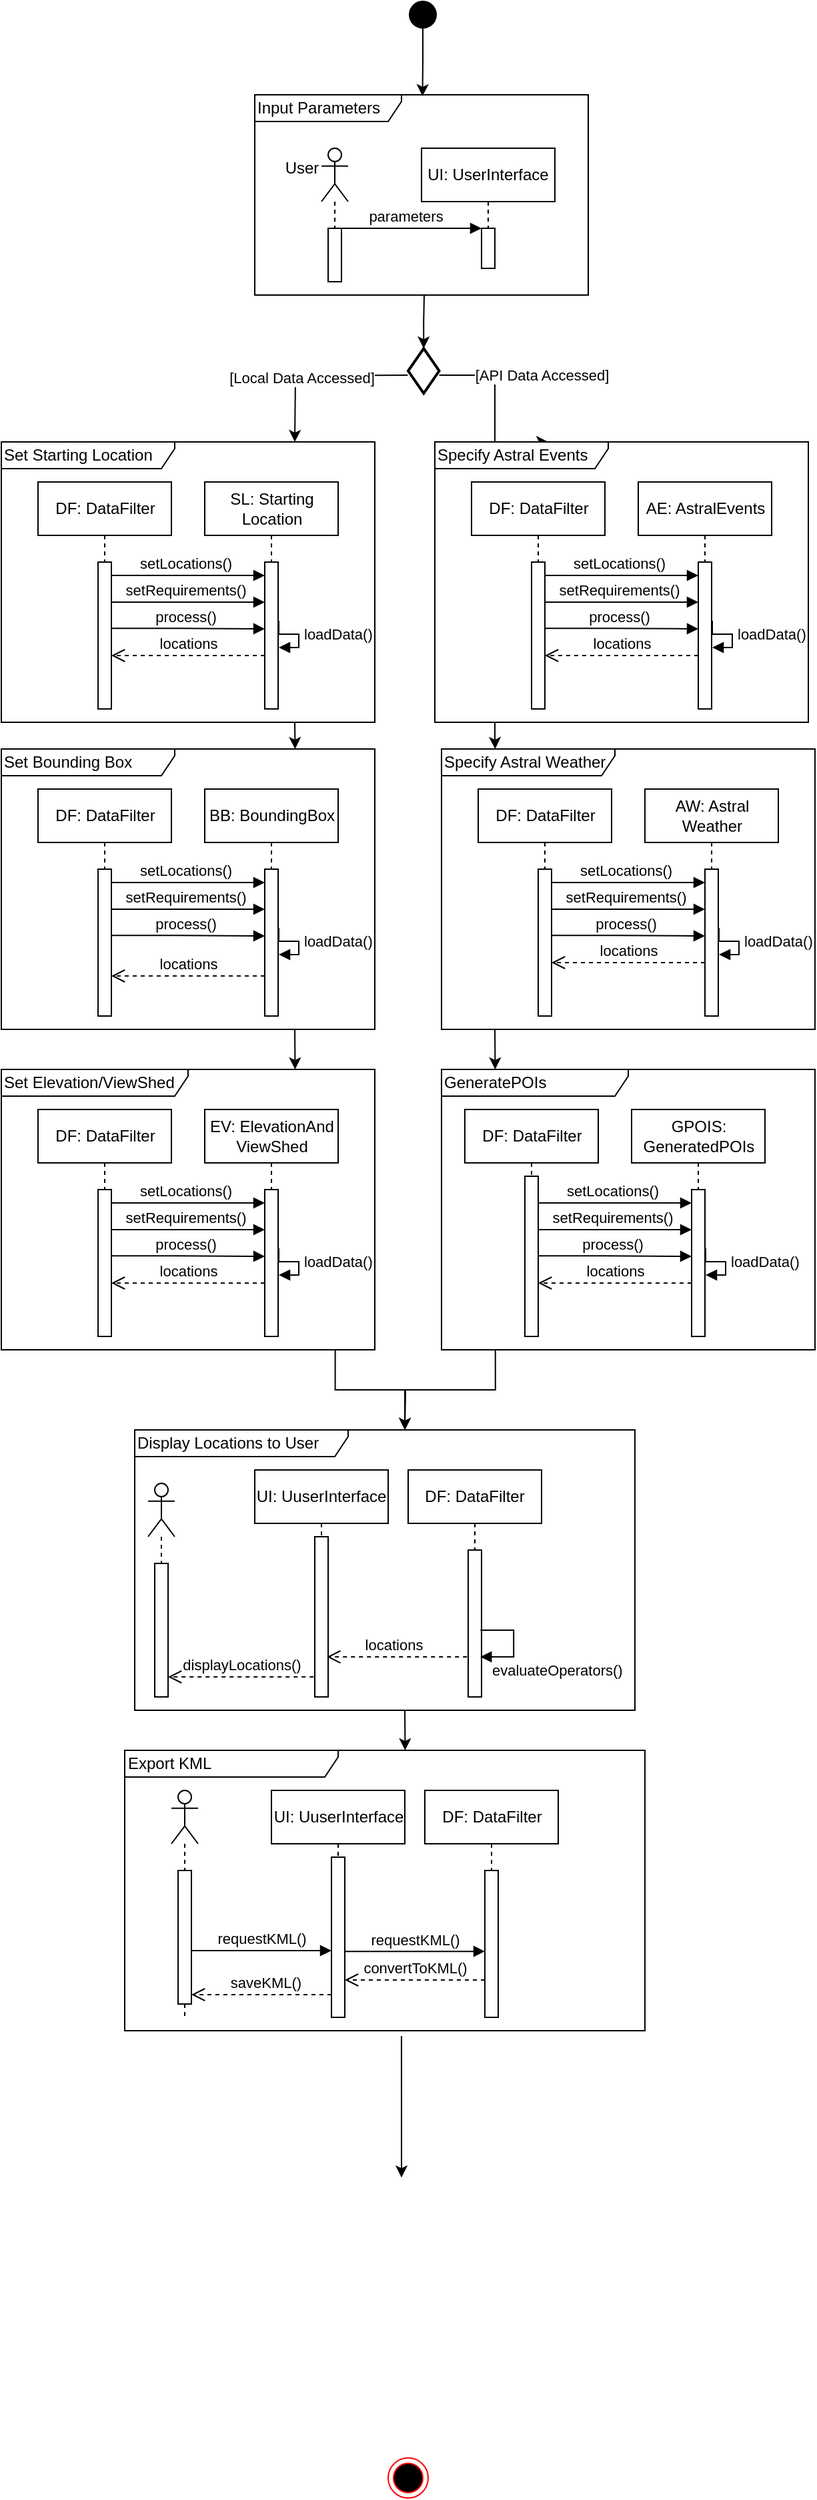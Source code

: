 <mxfile version="22.1.7" type="device">
  <diagram id="JHvTjUsWatYXb-uX-RTq" name="Page-1">
    <mxGraphModel dx="429" dy="256" grid="1" gridSize="10" guides="1" tooltips="1" connect="1" arrows="1" fold="1" page="1" pageScale="1" pageWidth="850" pageHeight="1100" math="0" shadow="0">
      <root>
        <mxCell id="0" />
        <mxCell id="1" parent="0" />
        <mxCell id="YiFbiniZsvciW-DfF07e-1" value="" style="ellipse;whiteSpace=wrap;html=1;aspect=fixed;fillColor=#000000;" parent="1" vertex="1">
          <mxGeometry x="376" y="20" width="20" height="20" as="geometry" />
        </mxCell>
        <mxCell id="YiFbiniZsvciW-DfF07e-2" value="" style="shape=umlLifeline;perimeter=lifelinePerimeter;whiteSpace=wrap;html=1;container=1;dropTarget=0;collapsible=0;recursiveResize=0;outlineConnect=0;portConstraint=eastwest;newEdgeStyle={&quot;curved&quot;:0,&quot;rounded&quot;:0};participant=umlActor;" parent="1" vertex="1">
          <mxGeometry x="310" y="130" width="20" height="100" as="geometry" />
        </mxCell>
        <mxCell id="YiFbiniZsvciW-DfF07e-3" value="" style="html=1;points=[[0,0,0,0,5],[0,1,0,0,-5],[1,0,0,0,5],[1,1,0,0,-5]];perimeter=orthogonalPerimeter;outlineConnect=0;targetShapes=umlLifeline;portConstraint=eastwest;newEdgeStyle={&quot;curved&quot;:0,&quot;rounded&quot;:0};" parent="YiFbiniZsvciW-DfF07e-2" vertex="1">
          <mxGeometry x="5" y="60" width="10" height="40" as="geometry" />
        </mxCell>
        <mxCell id="YiFbiniZsvciW-DfF07e-4" value="User" style="text;html=1;align=center;verticalAlign=middle;resizable=0;points=[];autosize=1;strokeColor=none;fillColor=none;" parent="1" vertex="1">
          <mxGeometry x="270" y="130" width="50" height="30" as="geometry" />
        </mxCell>
        <mxCell id="YiFbiniZsvciW-DfF07e-5" value="UI: UserInterface" style="shape=umlLifeline;perimeter=lifelinePerimeter;whiteSpace=wrap;html=1;container=1;dropTarget=0;collapsible=0;recursiveResize=0;outlineConnect=0;portConstraint=eastwest;newEdgeStyle={&quot;curved&quot;:0,&quot;rounded&quot;:0};" parent="1" vertex="1">
          <mxGeometry x="385" y="130" width="100" height="90" as="geometry" />
        </mxCell>
        <mxCell id="YiFbiniZsvciW-DfF07e-6" value="" style="html=1;points=[[0,0,0,0,5],[0,1,0,0,-5],[1,0,0,0,5],[1,1,0,0,-5]];perimeter=orthogonalPerimeter;outlineConnect=0;targetShapes=umlLifeline;portConstraint=eastwest;newEdgeStyle={&quot;curved&quot;:0,&quot;rounded&quot;:0};" parent="YiFbiniZsvciW-DfF07e-5" vertex="1">
          <mxGeometry x="45" y="60" width="10" height="30" as="geometry" />
        </mxCell>
        <mxCell id="YiFbiniZsvciW-DfF07e-7" value="parameters" style="html=1;verticalAlign=bottom;endArrow=block;curved=0;rounded=0;" parent="1" edge="1">
          <mxGeometry width="80" relative="1" as="geometry">
            <mxPoint x="315" y="190" as="sourcePoint" />
            <mxPoint x="430" y="190" as="targetPoint" />
          </mxGeometry>
        </mxCell>
        <mxCell id="YiFbiniZsvciW-DfF07e-9" value="Input Parameters" style="shape=umlFrame;whiteSpace=wrap;html=1;pointerEvents=0;width=110;height=20;align=left;" parent="1" vertex="1">
          <mxGeometry x="260" y="90" width="250" height="150" as="geometry" />
        </mxCell>
        <mxCell id="YiFbiniZsvciW-DfF07e-13" style="edgeStyle=orthogonalEdgeStyle;rounded=0;orthogonalLoop=1;jettySize=auto;html=1;exitX=0.5;exitY=1;exitDx=0;exitDy=0;entryX=0.503;entryY=0.007;entryDx=0;entryDy=0;entryPerimeter=0;" parent="1" source="YiFbiniZsvciW-DfF07e-1" target="YiFbiniZsvciW-DfF07e-9" edge="1">
          <mxGeometry relative="1" as="geometry" />
        </mxCell>
        <mxCell id="DWZ_4HrFMzU2AhQ7Lu3O-1" value="" style="strokeWidth=2;html=1;shape=mxgraph.flowchart.decision;whiteSpace=wrap;" parent="1" vertex="1">
          <mxGeometry x="375.002" y="280.003" width="23.276" height="33.588" as="geometry" />
        </mxCell>
        <mxCell id="DWZ_4HrFMzU2AhQ7Lu3O-2" style="edgeStyle=orthogonalEdgeStyle;rounded=0;orthogonalLoop=1;jettySize=auto;html=1;exitX=0.5;exitY=0;exitDx=0;exitDy=0;exitPerimeter=0;entryX=0.508;entryY=1;entryDx=0;entryDy=0;entryPerimeter=0;startArrow=classic;startFill=1;endArrow=none;endFill=0;" parent="1" source="DWZ_4HrFMzU2AhQ7Lu3O-1" target="YiFbiniZsvciW-DfF07e-9" edge="1">
          <mxGeometry relative="1" as="geometry" />
        </mxCell>
        <mxCell id="DWZ_4HrFMzU2AhQ7Lu3O-7" style="edgeStyle=orthogonalEdgeStyle;rounded=0;orthogonalLoop=1;jettySize=auto;html=1;exitX=0;exitY=0.5;exitDx=0;exitDy=0;exitPerimeter=0;" parent="1" edge="1">
          <mxGeometry relative="1" as="geometry">
            <mxPoint x="290" y="350" as="targetPoint" />
            <mxPoint x="374.64" y="300" as="sourcePoint" />
          </mxGeometry>
        </mxCell>
        <mxCell id="DWZ_4HrFMzU2AhQ7Lu3O-8" value="[Local Data Accessed]" style="edgeLabel;html=1;align=center;verticalAlign=middle;resizable=0;points=[];" parent="DWZ_4HrFMzU2AhQ7Lu3O-7" vertex="1" connectable="0">
          <mxGeometry x="-0.198" y="1" relative="1" as="geometry">
            <mxPoint x="-26" as="offset" />
          </mxGeometry>
        </mxCell>
        <mxCell id="DWZ_4HrFMzU2AhQ7Lu3O-9" style="edgeStyle=orthogonalEdgeStyle;rounded=0;orthogonalLoop=1;jettySize=auto;html=1;exitX=1;exitY=0.5;exitDx=0;exitDy=0;exitPerimeter=0;entryX=0.305;entryY=0;entryDx=0;entryDy=0;entryPerimeter=0;" parent="1" edge="1">
          <mxGeometry relative="1" as="geometry">
            <mxPoint x="480.04" y="350.0" as="targetPoint" />
            <Array as="points">
              <mxPoint x="440" y="300" />
              <mxPoint x="440" y="350" />
            </Array>
            <mxPoint x="398.28" y="300" as="sourcePoint" />
          </mxGeometry>
        </mxCell>
        <mxCell id="DWZ_4HrFMzU2AhQ7Lu3O-10" value="[API Data Accessed]" style="edgeLabel;html=1;align=center;verticalAlign=middle;resizable=0;points=[];" parent="DWZ_4HrFMzU2AhQ7Lu3O-9" vertex="1" connectable="0">
          <mxGeometry x="-0.411" y="3" relative="1" as="geometry">
            <mxPoint x="37" y="3" as="offset" />
          </mxGeometry>
        </mxCell>
        <mxCell id="DWZ_4HrFMzU2AhQ7Lu3O-21" value="DF: DataFilter" style="shape=umlLifeline;perimeter=lifelinePerimeter;whiteSpace=wrap;html=1;container=1;dropTarget=0;collapsible=0;recursiveResize=0;outlineConnect=0;portConstraint=eastwest;newEdgeStyle={&quot;curved&quot;:0,&quot;rounded&quot;:0};" parent="1" vertex="1">
          <mxGeometry x="97.5" y="380" width="100" height="170" as="geometry" />
        </mxCell>
        <mxCell id="DWZ_4HrFMzU2AhQ7Lu3O-22" value="" style="html=1;points=[[0,0,0,0,5],[0,1,0,0,-5],[1,0,0,0,5],[1,1,0,0,-5]];perimeter=orthogonalPerimeter;outlineConnect=0;targetShapes=umlLifeline;portConstraint=eastwest;newEdgeStyle={&quot;curved&quot;:0,&quot;rounded&quot;:0};" parent="DWZ_4HrFMzU2AhQ7Lu3O-21" vertex="1">
          <mxGeometry x="45" y="60" width="10" height="110" as="geometry" />
        </mxCell>
        <mxCell id="DWZ_4HrFMzU2AhQ7Lu3O-23" value="setLocations()" style="html=1;verticalAlign=bottom;endArrow=block;curved=0;rounded=0;" parent="1" edge="1">
          <mxGeometry x="-0.039" width="80" relative="1" as="geometry">
            <mxPoint x="152.5" y="450" as="sourcePoint" />
            <mxPoint x="267.5" y="450" as="targetPoint" />
            <Array as="points">
              <mxPoint x="212.5" y="450" />
            </Array>
            <mxPoint as="offset" />
          </mxGeometry>
        </mxCell>
        <mxCell id="DWZ_4HrFMzU2AhQ7Lu3O-24" value="locations" style="html=1;verticalAlign=bottom;endArrow=open;dashed=1;endSize=8;curved=0;rounded=0;" parent="1" edge="1">
          <mxGeometry relative="1" as="geometry">
            <mxPoint x="267.5" y="510" as="sourcePoint" />
            <mxPoint x="152.5" y="510" as="targetPoint" />
            <Array as="points">
              <mxPoint x="197.5" y="510" />
            </Array>
            <mxPoint as="offset" />
          </mxGeometry>
        </mxCell>
        <mxCell id="DWZ_4HrFMzU2AhQ7Lu3O-25" value="setRequirements()" style="html=1;verticalAlign=bottom;endArrow=block;curved=0;rounded=0;" parent="1" edge="1">
          <mxGeometry x="-0.039" width="80" relative="1" as="geometry">
            <mxPoint x="152.5" y="470" as="sourcePoint" />
            <mxPoint x="267.5" y="470" as="targetPoint" />
            <Array as="points">
              <mxPoint x="207.5" y="470" />
            </Array>
            <mxPoint as="offset" />
          </mxGeometry>
        </mxCell>
        <mxCell id="DWZ_4HrFMzU2AhQ7Lu3O-26" value="process()" style="html=1;verticalAlign=bottom;endArrow=block;curved=0;rounded=0;" parent="1" edge="1">
          <mxGeometry x="-0.039" width="80" relative="1" as="geometry">
            <mxPoint x="152.5" y="489.68" as="sourcePoint" />
            <mxPoint x="267.5" y="490" as="targetPoint" />
            <Array as="points">
              <mxPoint x="202.5" y="489.68" />
            </Array>
            <mxPoint as="offset" />
          </mxGeometry>
        </mxCell>
        <mxCell id="DWZ_4HrFMzU2AhQ7Lu3O-27" value="SL: Starting Location" style="shape=umlLifeline;perimeter=lifelinePerimeter;whiteSpace=wrap;html=1;container=1;dropTarget=0;collapsible=0;recursiveResize=0;outlineConnect=0;portConstraint=eastwest;newEdgeStyle={&quot;curved&quot;:0,&quot;rounded&quot;:0};" parent="1" vertex="1">
          <mxGeometry x="222.5" y="380" width="100" height="170" as="geometry" />
        </mxCell>
        <mxCell id="DWZ_4HrFMzU2AhQ7Lu3O-28" value="" style="html=1;points=[[0,0,0,0,5],[0,1,0,0,-5],[1,0,0,0,5],[1,1,0,0,-5]];perimeter=orthogonalPerimeter;outlineConnect=0;targetShapes=umlLifeline;portConstraint=eastwest;newEdgeStyle={&quot;curved&quot;:0,&quot;rounded&quot;:0};" parent="DWZ_4HrFMzU2AhQ7Lu3O-27" vertex="1">
          <mxGeometry x="45" y="60" width="10" height="110" as="geometry" />
        </mxCell>
        <mxCell id="DWZ_4HrFMzU2AhQ7Lu3O-29" value="Set Starting Location" style="shape=umlFrame;whiteSpace=wrap;html=1;pointerEvents=0;width=130;height=20;align=left;" parent="1" vertex="1">
          <mxGeometry x="70" y="350" width="280" height="210" as="geometry" />
        </mxCell>
        <mxCell id="DWZ_4HrFMzU2AhQ7Lu3O-30" value="loadData()" style="html=1;align=left;spacingLeft=2;endArrow=block;rounded=0;edgeStyle=orthogonalEdgeStyle;curved=0;rounded=0;" parent="1" edge="1">
          <mxGeometry x="-0.001" relative="1" as="geometry">
            <mxPoint x="278" y="484" as="sourcePoint" />
            <Array as="points">
              <mxPoint x="278" y="494" />
              <mxPoint x="293" y="494" />
              <mxPoint x="293" y="504" />
            </Array>
            <mxPoint x="278" y="504" as="targetPoint" />
            <mxPoint as="offset" />
          </mxGeometry>
        </mxCell>
        <mxCell id="DWZ_4HrFMzU2AhQ7Lu3O-31" value="DF: DataFilter" style="shape=umlLifeline;perimeter=lifelinePerimeter;whiteSpace=wrap;html=1;container=1;dropTarget=0;collapsible=0;recursiveResize=0;outlineConnect=0;portConstraint=eastwest;newEdgeStyle={&quot;curved&quot;:0,&quot;rounded&quot;:0};" parent="1" vertex="1">
          <mxGeometry x="97.5" y="610" width="100" height="170" as="geometry" />
        </mxCell>
        <mxCell id="DWZ_4HrFMzU2AhQ7Lu3O-32" value="" style="html=1;points=[[0,0,0,0,5],[0,1,0,0,-5],[1,0,0,0,5],[1,1,0,0,-5]];perimeter=orthogonalPerimeter;outlineConnect=0;targetShapes=umlLifeline;portConstraint=eastwest;newEdgeStyle={&quot;curved&quot;:0,&quot;rounded&quot;:0};" parent="DWZ_4HrFMzU2AhQ7Lu3O-31" vertex="1">
          <mxGeometry x="45" y="60" width="10" height="110" as="geometry" />
        </mxCell>
        <mxCell id="DWZ_4HrFMzU2AhQ7Lu3O-33" value="setLocations()" style="html=1;verticalAlign=bottom;endArrow=block;curved=0;rounded=0;" parent="1" edge="1">
          <mxGeometry x="-0.039" width="80" relative="1" as="geometry">
            <mxPoint x="152.5" y="680" as="sourcePoint" />
            <mxPoint x="267.5" y="680" as="targetPoint" />
            <Array as="points">
              <mxPoint x="212.5" y="680" />
            </Array>
            <mxPoint as="offset" />
          </mxGeometry>
        </mxCell>
        <mxCell id="DWZ_4HrFMzU2AhQ7Lu3O-35" value="setRequirements()" style="html=1;verticalAlign=bottom;endArrow=block;curved=0;rounded=0;" parent="1" edge="1">
          <mxGeometry x="-0.039" width="80" relative="1" as="geometry">
            <mxPoint x="152.5" y="700" as="sourcePoint" />
            <mxPoint x="267.5" y="700" as="targetPoint" />
            <Array as="points">
              <mxPoint x="207.5" y="700" />
            </Array>
            <mxPoint as="offset" />
          </mxGeometry>
        </mxCell>
        <mxCell id="DWZ_4HrFMzU2AhQ7Lu3O-36" value="process()" style="html=1;verticalAlign=bottom;endArrow=block;curved=0;rounded=0;" parent="1" edge="1">
          <mxGeometry x="-0.039" width="80" relative="1" as="geometry">
            <mxPoint x="152.5" y="719.68" as="sourcePoint" />
            <mxPoint x="267.5" y="720" as="targetPoint" />
            <Array as="points">
              <mxPoint x="202.5" y="719.68" />
            </Array>
            <mxPoint as="offset" />
          </mxGeometry>
        </mxCell>
        <mxCell id="DWZ_4HrFMzU2AhQ7Lu3O-37" value="BB: BoundingBox" style="shape=umlLifeline;perimeter=lifelinePerimeter;whiteSpace=wrap;html=1;container=1;dropTarget=0;collapsible=0;recursiveResize=0;outlineConnect=0;portConstraint=eastwest;newEdgeStyle={&quot;curved&quot;:0,&quot;rounded&quot;:0};" parent="1" vertex="1">
          <mxGeometry x="222.5" y="610" width="100" height="170" as="geometry" />
        </mxCell>
        <mxCell id="DWZ_4HrFMzU2AhQ7Lu3O-38" value="" style="html=1;points=[[0,0,0,0,5],[0,1,0,0,-5],[1,0,0,0,5],[1,1,0,0,-5]];perimeter=orthogonalPerimeter;outlineConnect=0;targetShapes=umlLifeline;portConstraint=eastwest;newEdgeStyle={&quot;curved&quot;:0,&quot;rounded&quot;:0};" parent="DWZ_4HrFMzU2AhQ7Lu3O-37" vertex="1">
          <mxGeometry x="45" y="60" width="10" height="110" as="geometry" />
        </mxCell>
        <mxCell id="DWZ_4HrFMzU2AhQ7Lu3O-39" value="Set Bounding Box" style="shape=umlFrame;whiteSpace=wrap;html=1;pointerEvents=0;width=130;height=20;align=left;" parent="1" vertex="1">
          <mxGeometry x="70" y="580" width="280" height="210" as="geometry" />
        </mxCell>
        <mxCell id="DWZ_4HrFMzU2AhQ7Lu3O-40" value="loadData()" style="html=1;align=left;spacingLeft=2;endArrow=block;rounded=0;edgeStyle=orthogonalEdgeStyle;curved=0;rounded=0;" parent="1" edge="1">
          <mxGeometry x="-0.001" relative="1" as="geometry">
            <mxPoint x="278" y="714" as="sourcePoint" />
            <Array as="points">
              <mxPoint x="278" y="724" />
              <mxPoint x="293" y="724" />
              <mxPoint x="293" y="734" />
            </Array>
            <mxPoint x="278" y="734" as="targetPoint" />
            <mxPoint as="offset" />
          </mxGeometry>
        </mxCell>
        <mxCell id="DWZ_4HrFMzU2AhQ7Lu3O-41" value="DF: DataFilter" style="shape=umlLifeline;perimeter=lifelinePerimeter;whiteSpace=wrap;html=1;container=1;dropTarget=0;collapsible=0;recursiveResize=0;outlineConnect=0;portConstraint=eastwest;newEdgeStyle={&quot;curved&quot;:0,&quot;rounded&quot;:0};" parent="1" vertex="1">
          <mxGeometry x="97.5" y="850" width="100" height="170" as="geometry" />
        </mxCell>
        <mxCell id="DWZ_4HrFMzU2AhQ7Lu3O-42" value="" style="html=1;points=[[0,0,0,0,5],[0,1,0,0,-5],[1,0,0,0,5],[1,1,0,0,-5]];perimeter=orthogonalPerimeter;outlineConnect=0;targetShapes=umlLifeline;portConstraint=eastwest;newEdgeStyle={&quot;curved&quot;:0,&quot;rounded&quot;:0};" parent="DWZ_4HrFMzU2AhQ7Lu3O-41" vertex="1">
          <mxGeometry x="45" y="60" width="10" height="110" as="geometry" />
        </mxCell>
        <mxCell id="DWZ_4HrFMzU2AhQ7Lu3O-43" value="setLocations()" style="html=1;verticalAlign=bottom;endArrow=block;curved=0;rounded=0;" parent="1" edge="1">
          <mxGeometry x="-0.039" width="80" relative="1" as="geometry">
            <mxPoint x="152.5" y="920" as="sourcePoint" />
            <mxPoint x="267.5" y="920" as="targetPoint" />
            <Array as="points">
              <mxPoint x="212.5" y="920" />
            </Array>
            <mxPoint as="offset" />
          </mxGeometry>
        </mxCell>
        <mxCell id="DWZ_4HrFMzU2AhQ7Lu3O-44" value="locations" style="html=1;verticalAlign=bottom;endArrow=open;dashed=1;endSize=8;curved=0;rounded=0;" parent="1" edge="1">
          <mxGeometry relative="1" as="geometry">
            <mxPoint x="267.5" y="980" as="sourcePoint" />
            <mxPoint x="152.5" y="980" as="targetPoint" />
            <Array as="points">
              <mxPoint x="197.5" y="980" />
            </Array>
            <mxPoint as="offset" />
          </mxGeometry>
        </mxCell>
        <mxCell id="DWZ_4HrFMzU2AhQ7Lu3O-45" value="setRequirements()" style="html=1;verticalAlign=bottom;endArrow=block;curved=0;rounded=0;" parent="1" edge="1">
          <mxGeometry x="-0.039" width="80" relative="1" as="geometry">
            <mxPoint x="152.5" y="940" as="sourcePoint" />
            <mxPoint x="267.5" y="940" as="targetPoint" />
            <Array as="points">
              <mxPoint x="207.5" y="940" />
            </Array>
            <mxPoint as="offset" />
          </mxGeometry>
        </mxCell>
        <mxCell id="DWZ_4HrFMzU2AhQ7Lu3O-46" value="process()" style="html=1;verticalAlign=bottom;endArrow=block;curved=0;rounded=0;" parent="1" edge="1">
          <mxGeometry x="-0.039" width="80" relative="1" as="geometry">
            <mxPoint x="152.5" y="959.68" as="sourcePoint" />
            <mxPoint x="267.5" y="960" as="targetPoint" />
            <Array as="points">
              <mxPoint x="202.5" y="959.68" />
            </Array>
            <mxPoint as="offset" />
          </mxGeometry>
        </mxCell>
        <mxCell id="DWZ_4HrFMzU2AhQ7Lu3O-47" value="EV: ElevationAnd&lt;br&gt;ViewShed" style="shape=umlLifeline;perimeter=lifelinePerimeter;whiteSpace=wrap;html=1;container=1;dropTarget=0;collapsible=0;recursiveResize=0;outlineConnect=0;portConstraint=eastwest;newEdgeStyle={&quot;curved&quot;:0,&quot;rounded&quot;:0};" parent="1" vertex="1">
          <mxGeometry x="222.5" y="850" width="100" height="170" as="geometry" />
        </mxCell>
        <mxCell id="DWZ_4HrFMzU2AhQ7Lu3O-48" value="" style="html=1;points=[[0,0,0,0,5],[0,1,0,0,-5],[1,0,0,0,5],[1,1,0,0,-5]];perimeter=orthogonalPerimeter;outlineConnect=0;targetShapes=umlLifeline;portConstraint=eastwest;newEdgeStyle={&quot;curved&quot;:0,&quot;rounded&quot;:0};" parent="DWZ_4HrFMzU2AhQ7Lu3O-47" vertex="1">
          <mxGeometry x="45" y="60" width="10" height="110" as="geometry" />
        </mxCell>
        <mxCell id="DWZ_4HrFMzU2AhQ7Lu3O-49" value="Set Elevation/ViewShed" style="shape=umlFrame;whiteSpace=wrap;html=1;pointerEvents=0;width=140;height=20;align=left;" parent="1" vertex="1">
          <mxGeometry x="70" y="820" width="280" height="210" as="geometry" />
        </mxCell>
        <mxCell id="DWZ_4HrFMzU2AhQ7Lu3O-50" value="loadData()" style="html=1;align=left;spacingLeft=2;endArrow=block;rounded=0;edgeStyle=orthogonalEdgeStyle;curved=0;rounded=0;" parent="1" edge="1">
          <mxGeometry x="-0.001" relative="1" as="geometry">
            <mxPoint x="278" y="954" as="sourcePoint" />
            <Array as="points">
              <mxPoint x="278" y="964" />
              <mxPoint x="293" y="964" />
              <mxPoint x="293" y="974" />
            </Array>
            <mxPoint x="278" y="974" as="targetPoint" />
            <mxPoint as="offset" />
          </mxGeometry>
        </mxCell>
        <mxCell id="DWZ_4HrFMzU2AhQ7Lu3O-51" value="DF: DataFilter" style="shape=umlLifeline;perimeter=lifelinePerimeter;whiteSpace=wrap;html=1;container=1;dropTarget=0;collapsible=0;recursiveResize=0;outlineConnect=0;portConstraint=eastwest;newEdgeStyle={&quot;curved&quot;:0,&quot;rounded&quot;:0};" parent="1" vertex="1">
          <mxGeometry x="422.5" y="380" width="100" height="170" as="geometry" />
        </mxCell>
        <mxCell id="DWZ_4HrFMzU2AhQ7Lu3O-52" value="" style="html=1;points=[[0,0,0,0,5],[0,1,0,0,-5],[1,0,0,0,5],[1,1,0,0,-5]];perimeter=orthogonalPerimeter;outlineConnect=0;targetShapes=umlLifeline;portConstraint=eastwest;newEdgeStyle={&quot;curved&quot;:0,&quot;rounded&quot;:0};" parent="DWZ_4HrFMzU2AhQ7Lu3O-51" vertex="1">
          <mxGeometry x="45" y="60" width="10" height="110" as="geometry" />
        </mxCell>
        <mxCell id="DWZ_4HrFMzU2AhQ7Lu3O-53" value="setLocations()" style="html=1;verticalAlign=bottom;endArrow=block;curved=0;rounded=0;" parent="1" edge="1">
          <mxGeometry x="-0.039" width="80" relative="1" as="geometry">
            <mxPoint x="477.5" y="450" as="sourcePoint" />
            <mxPoint x="592.5" y="450" as="targetPoint" />
            <Array as="points">
              <mxPoint x="537.5" y="450" />
            </Array>
            <mxPoint as="offset" />
          </mxGeometry>
        </mxCell>
        <mxCell id="DWZ_4HrFMzU2AhQ7Lu3O-54" value="locations" style="html=1;verticalAlign=bottom;endArrow=open;dashed=1;endSize=8;curved=0;rounded=0;" parent="1" edge="1">
          <mxGeometry relative="1" as="geometry">
            <mxPoint x="592.5" y="510" as="sourcePoint" />
            <mxPoint x="477.5" y="510" as="targetPoint" />
            <Array as="points">
              <mxPoint x="522.5" y="510" />
            </Array>
            <mxPoint as="offset" />
          </mxGeometry>
        </mxCell>
        <mxCell id="DWZ_4HrFMzU2AhQ7Lu3O-55" value="setRequirements()" style="html=1;verticalAlign=bottom;endArrow=block;curved=0;rounded=0;" parent="1" edge="1">
          <mxGeometry x="-0.039" width="80" relative="1" as="geometry">
            <mxPoint x="477.5" y="470" as="sourcePoint" />
            <mxPoint x="592.5" y="470" as="targetPoint" />
            <Array as="points">
              <mxPoint x="532.5" y="470" />
            </Array>
            <mxPoint as="offset" />
          </mxGeometry>
        </mxCell>
        <mxCell id="DWZ_4HrFMzU2AhQ7Lu3O-56" value="process()" style="html=1;verticalAlign=bottom;endArrow=block;curved=0;rounded=0;" parent="1" edge="1">
          <mxGeometry x="-0.039" width="80" relative="1" as="geometry">
            <mxPoint x="477.5" y="489.68" as="sourcePoint" />
            <mxPoint x="592.5" y="490" as="targetPoint" />
            <Array as="points">
              <mxPoint x="527.5" y="489.68" />
            </Array>
            <mxPoint as="offset" />
          </mxGeometry>
        </mxCell>
        <mxCell id="DWZ_4HrFMzU2AhQ7Lu3O-57" value="AE: AstralEvents" style="shape=umlLifeline;perimeter=lifelinePerimeter;whiteSpace=wrap;html=1;container=1;dropTarget=0;collapsible=0;recursiveResize=0;outlineConnect=0;portConstraint=eastwest;newEdgeStyle={&quot;curved&quot;:0,&quot;rounded&quot;:0};" parent="1" vertex="1">
          <mxGeometry x="547.5" y="380" width="100" height="170" as="geometry" />
        </mxCell>
        <mxCell id="DWZ_4HrFMzU2AhQ7Lu3O-58" value="" style="html=1;points=[[0,0,0,0,5],[0,1,0,0,-5],[1,0,0,0,5],[1,1,0,0,-5]];perimeter=orthogonalPerimeter;outlineConnect=0;targetShapes=umlLifeline;portConstraint=eastwest;newEdgeStyle={&quot;curved&quot;:0,&quot;rounded&quot;:0};" parent="DWZ_4HrFMzU2AhQ7Lu3O-57" vertex="1">
          <mxGeometry x="45" y="60" width="10" height="110" as="geometry" />
        </mxCell>
        <mxCell id="DWZ_4HrFMzU2AhQ7Lu3O-59" value="Specify Astral Events" style="shape=umlFrame;whiteSpace=wrap;html=1;pointerEvents=0;width=130;height=20;align=left;" parent="1" vertex="1">
          <mxGeometry x="395" y="350" width="280" height="210" as="geometry" />
        </mxCell>
        <mxCell id="DWZ_4HrFMzU2AhQ7Lu3O-60" value="loadData()" style="html=1;align=left;spacingLeft=2;endArrow=block;rounded=0;edgeStyle=orthogonalEdgeStyle;curved=0;rounded=0;" parent="1" edge="1">
          <mxGeometry x="-0.001" relative="1" as="geometry">
            <mxPoint x="603" y="484" as="sourcePoint" />
            <Array as="points">
              <mxPoint x="603" y="494" />
              <mxPoint x="618" y="494" />
              <mxPoint x="618" y="504" />
            </Array>
            <mxPoint x="603" y="504" as="targetPoint" />
            <mxPoint as="offset" />
          </mxGeometry>
        </mxCell>
        <mxCell id="DWZ_4HrFMzU2AhQ7Lu3O-61" value="DF: DataFilter" style="shape=umlLifeline;perimeter=lifelinePerimeter;whiteSpace=wrap;html=1;container=1;dropTarget=0;collapsible=0;recursiveResize=0;outlineConnect=0;portConstraint=eastwest;newEdgeStyle={&quot;curved&quot;:0,&quot;rounded&quot;:0};" parent="1" vertex="1">
          <mxGeometry x="427.5" y="610" width="100" height="170" as="geometry" />
        </mxCell>
        <mxCell id="DWZ_4HrFMzU2AhQ7Lu3O-62" value="" style="html=1;points=[[0,0,0,0,5],[0,1,0,0,-5],[1,0,0,0,5],[1,1,0,0,-5]];perimeter=orthogonalPerimeter;outlineConnect=0;targetShapes=umlLifeline;portConstraint=eastwest;newEdgeStyle={&quot;curved&quot;:0,&quot;rounded&quot;:0};" parent="DWZ_4HrFMzU2AhQ7Lu3O-61" vertex="1">
          <mxGeometry x="45" y="60" width="10" height="110" as="geometry" />
        </mxCell>
        <mxCell id="DWZ_4HrFMzU2AhQ7Lu3O-63" value="setLocations()" style="html=1;verticalAlign=bottom;endArrow=block;curved=0;rounded=0;" parent="1" edge="1">
          <mxGeometry x="-0.039" width="80" relative="1" as="geometry">
            <mxPoint x="482.5" y="680" as="sourcePoint" />
            <mxPoint x="597.5" y="680" as="targetPoint" />
            <Array as="points">
              <mxPoint x="542.5" y="680" />
            </Array>
            <mxPoint as="offset" />
          </mxGeometry>
        </mxCell>
        <mxCell id="DWZ_4HrFMzU2AhQ7Lu3O-64" value="locations" style="html=1;verticalAlign=bottom;endArrow=open;dashed=1;endSize=8;curved=0;rounded=0;" parent="1" edge="1">
          <mxGeometry relative="1" as="geometry">
            <mxPoint x="597.5" y="740" as="sourcePoint" />
            <mxPoint x="482.5" y="740" as="targetPoint" />
            <Array as="points">
              <mxPoint x="527.5" y="740" />
            </Array>
            <mxPoint as="offset" />
          </mxGeometry>
        </mxCell>
        <mxCell id="DWZ_4HrFMzU2AhQ7Lu3O-65" value="setRequirements()" style="html=1;verticalAlign=bottom;endArrow=block;curved=0;rounded=0;" parent="1" edge="1">
          <mxGeometry x="-0.039" width="80" relative="1" as="geometry">
            <mxPoint x="482.5" y="700" as="sourcePoint" />
            <mxPoint x="597.5" y="700" as="targetPoint" />
            <Array as="points">
              <mxPoint x="537.5" y="700" />
            </Array>
            <mxPoint as="offset" />
          </mxGeometry>
        </mxCell>
        <mxCell id="DWZ_4HrFMzU2AhQ7Lu3O-66" value="process()" style="html=1;verticalAlign=bottom;endArrow=block;curved=0;rounded=0;" parent="1" edge="1">
          <mxGeometry x="-0.039" width="80" relative="1" as="geometry">
            <mxPoint x="482.5" y="719.68" as="sourcePoint" />
            <mxPoint x="597.5" y="720" as="targetPoint" />
            <Array as="points">
              <mxPoint x="532.5" y="719.68" />
            </Array>
            <mxPoint as="offset" />
          </mxGeometry>
        </mxCell>
        <mxCell id="DWZ_4HrFMzU2AhQ7Lu3O-67" value="AW: Astral Weather" style="shape=umlLifeline;perimeter=lifelinePerimeter;whiteSpace=wrap;html=1;container=1;dropTarget=0;collapsible=0;recursiveResize=0;outlineConnect=0;portConstraint=eastwest;newEdgeStyle={&quot;curved&quot;:0,&quot;rounded&quot;:0};" parent="1" vertex="1">
          <mxGeometry x="552.5" y="610" width="100" height="170" as="geometry" />
        </mxCell>
        <mxCell id="DWZ_4HrFMzU2AhQ7Lu3O-68" value="" style="html=1;points=[[0,0,0,0,5],[0,1,0,0,-5],[1,0,0,0,5],[1,1,0,0,-5]];perimeter=orthogonalPerimeter;outlineConnect=0;targetShapes=umlLifeline;portConstraint=eastwest;newEdgeStyle={&quot;curved&quot;:0,&quot;rounded&quot;:0};" parent="DWZ_4HrFMzU2AhQ7Lu3O-67" vertex="1">
          <mxGeometry x="45" y="60" width="10" height="110" as="geometry" />
        </mxCell>
        <mxCell id="DWZ_4HrFMzU2AhQ7Lu3O-69" value="Specify Astral Weather" style="shape=umlFrame;whiteSpace=wrap;html=1;pointerEvents=0;width=130;height=20;align=left;" parent="1" vertex="1">
          <mxGeometry x="400" y="580" width="280" height="210" as="geometry" />
        </mxCell>
        <mxCell id="DWZ_4HrFMzU2AhQ7Lu3O-70" value="loadData()" style="html=1;align=left;spacingLeft=2;endArrow=block;rounded=0;edgeStyle=orthogonalEdgeStyle;curved=0;rounded=0;" parent="1" edge="1">
          <mxGeometry x="-0.001" relative="1" as="geometry">
            <mxPoint x="608" y="714" as="sourcePoint" />
            <Array as="points">
              <mxPoint x="608" y="724" />
              <mxPoint x="623" y="724" />
              <mxPoint x="623" y="734" />
            </Array>
            <mxPoint x="608" y="734" as="targetPoint" />
            <mxPoint as="offset" />
          </mxGeometry>
        </mxCell>
        <mxCell id="DWZ_4HrFMzU2AhQ7Lu3O-71" value="DF: DataFilter" style="shape=umlLifeline;perimeter=lifelinePerimeter;whiteSpace=wrap;html=1;container=1;dropTarget=0;collapsible=0;recursiveResize=0;outlineConnect=0;portConstraint=eastwest;newEdgeStyle={&quot;curved&quot;:0,&quot;rounded&quot;:0};" parent="1" vertex="1">
          <mxGeometry x="417.5" y="850" width="100" height="170" as="geometry" />
        </mxCell>
        <mxCell id="DWZ_4HrFMzU2AhQ7Lu3O-72" value="" style="html=1;points=[[0,0,0,0,5],[0,1,0,0,-5],[1,0,0,0,5],[1,1,0,0,-5]];perimeter=orthogonalPerimeter;outlineConnect=0;targetShapes=umlLifeline;portConstraint=eastwest;newEdgeStyle={&quot;curved&quot;:0,&quot;rounded&quot;:0};" parent="DWZ_4HrFMzU2AhQ7Lu3O-71" vertex="1">
          <mxGeometry x="45" y="50" width="10" height="120" as="geometry" />
        </mxCell>
        <mxCell id="DWZ_4HrFMzU2AhQ7Lu3O-73" value="setLocations()" style="html=1;verticalAlign=bottom;endArrow=block;curved=0;rounded=0;" parent="1" edge="1">
          <mxGeometry x="-0.039" width="80" relative="1" as="geometry">
            <mxPoint x="472.5" y="920" as="sourcePoint" />
            <mxPoint x="587.5" y="920" as="targetPoint" />
            <Array as="points">
              <mxPoint x="532.5" y="920" />
            </Array>
            <mxPoint as="offset" />
          </mxGeometry>
        </mxCell>
        <mxCell id="DWZ_4HrFMzU2AhQ7Lu3O-74" value="locations" style="html=1;verticalAlign=bottom;endArrow=open;dashed=1;endSize=8;curved=0;rounded=0;" parent="1" edge="1">
          <mxGeometry relative="1" as="geometry">
            <mxPoint x="587.5" y="980" as="sourcePoint" />
            <mxPoint x="472.5" y="980" as="targetPoint" />
            <Array as="points">
              <mxPoint x="517.5" y="980" />
            </Array>
            <mxPoint as="offset" />
          </mxGeometry>
        </mxCell>
        <mxCell id="DWZ_4HrFMzU2AhQ7Lu3O-75" value="setRequirements()" style="html=1;verticalAlign=bottom;endArrow=block;curved=0;rounded=0;" parent="1" edge="1">
          <mxGeometry x="-0.039" width="80" relative="1" as="geometry">
            <mxPoint x="472.5" y="940" as="sourcePoint" />
            <mxPoint x="587.5" y="940" as="targetPoint" />
            <Array as="points">
              <mxPoint x="527.5" y="940" />
            </Array>
            <mxPoint as="offset" />
          </mxGeometry>
        </mxCell>
        <mxCell id="DWZ_4HrFMzU2AhQ7Lu3O-76" value="process()" style="html=1;verticalAlign=bottom;endArrow=block;curved=0;rounded=0;" parent="1" edge="1">
          <mxGeometry x="-0.039" width="80" relative="1" as="geometry">
            <mxPoint x="472.5" y="959.68" as="sourcePoint" />
            <mxPoint x="587.5" y="960" as="targetPoint" />
            <Array as="points">
              <mxPoint x="522.5" y="959.68" />
            </Array>
            <mxPoint as="offset" />
          </mxGeometry>
        </mxCell>
        <mxCell id="DWZ_4HrFMzU2AhQ7Lu3O-77" value="GPOIS: GeneratedPOIs" style="shape=umlLifeline;perimeter=lifelinePerimeter;whiteSpace=wrap;html=1;container=1;dropTarget=0;collapsible=0;recursiveResize=0;outlineConnect=0;portConstraint=eastwest;newEdgeStyle={&quot;curved&quot;:0,&quot;rounded&quot;:0};" parent="1" vertex="1">
          <mxGeometry x="542.5" y="850" width="100" height="170" as="geometry" />
        </mxCell>
        <mxCell id="DWZ_4HrFMzU2AhQ7Lu3O-78" value="" style="html=1;points=[[0,0,0,0,5],[0,1,0,0,-5],[1,0,0,0,5],[1,1,0,0,-5]];perimeter=orthogonalPerimeter;outlineConnect=0;targetShapes=umlLifeline;portConstraint=eastwest;newEdgeStyle={&quot;curved&quot;:0,&quot;rounded&quot;:0};" parent="DWZ_4HrFMzU2AhQ7Lu3O-77" vertex="1">
          <mxGeometry x="45" y="60" width="10" height="110" as="geometry" />
        </mxCell>
        <mxCell id="DWZ_4HrFMzU2AhQ7Lu3O-79" value="GeneratePOIs" style="shape=umlFrame;whiteSpace=wrap;html=1;pointerEvents=0;width=140;height=20;align=left;" parent="1" vertex="1">
          <mxGeometry x="400" y="820" width="280" height="210" as="geometry" />
        </mxCell>
        <mxCell id="DWZ_4HrFMzU2AhQ7Lu3O-80" value="loadData()" style="html=1;align=left;spacingLeft=2;endArrow=block;rounded=0;edgeStyle=orthogonalEdgeStyle;curved=0;rounded=0;" parent="1" edge="1">
          <mxGeometry x="-0.001" relative="1" as="geometry">
            <mxPoint x="598" y="954" as="sourcePoint" />
            <Array as="points">
              <mxPoint x="598" y="964" />
              <mxPoint x="613" y="964" />
              <mxPoint x="613" y="974" />
            </Array>
            <mxPoint x="598" y="974" as="targetPoint" />
            <mxPoint as="offset" />
          </mxGeometry>
        </mxCell>
        <mxCell id="DWZ_4HrFMzU2AhQ7Lu3O-84" style="edgeStyle=orthogonalEdgeStyle;rounded=0;orthogonalLoop=1;jettySize=auto;html=1;entryX=0.508;entryY=1;entryDx=0;entryDy=0;entryPerimeter=0;" parent="1" edge="1">
          <mxGeometry relative="1" as="geometry">
            <mxPoint x="290" y="560" as="sourcePoint" />
            <mxPoint x="290.25" y="580" as="targetPoint" />
          </mxGeometry>
        </mxCell>
        <mxCell id="DWZ_4HrFMzU2AhQ7Lu3O-85" style="edgeStyle=orthogonalEdgeStyle;rounded=0;orthogonalLoop=1;jettySize=auto;html=1;entryX=0.508;entryY=1;entryDx=0;entryDy=0;entryPerimeter=0;" parent="1" edge="1">
          <mxGeometry relative="1" as="geometry">
            <mxPoint x="440" y="560" as="sourcePoint" />
            <mxPoint x="440.25" y="580" as="targetPoint" />
            <Array as="points">
              <mxPoint x="440" y="570" />
              <mxPoint x="440" y="570" />
            </Array>
          </mxGeometry>
        </mxCell>
        <mxCell id="DWZ_4HrFMzU2AhQ7Lu3O-86" style="edgeStyle=orthogonalEdgeStyle;rounded=0;orthogonalLoop=1;jettySize=auto;html=1;entryX=0.508;entryY=1;entryDx=0;entryDy=0;entryPerimeter=0;" parent="1" edge="1">
          <mxGeometry relative="1" as="geometry">
            <mxPoint x="290" y="790" as="sourcePoint" />
            <mxPoint x="290.25" y="820" as="targetPoint" />
          </mxGeometry>
        </mxCell>
        <mxCell id="DWZ_4HrFMzU2AhQ7Lu3O-89" value="UI: UuserInterface" style="shape=umlLifeline;perimeter=lifelinePerimeter;whiteSpace=wrap;html=1;container=1;dropTarget=0;collapsible=0;recursiveResize=0;outlineConnect=0;portConstraint=eastwest;newEdgeStyle={&quot;curved&quot;:0,&quot;rounded&quot;:0};" parent="1" vertex="1">
          <mxGeometry x="260" y="1120" width="100" height="170" as="geometry" />
        </mxCell>
        <mxCell id="DWZ_4HrFMzU2AhQ7Lu3O-90" value="" style="html=1;points=[[0,0,0,0,5],[0,1,0,0,-5],[1,0,0,0,5],[1,1,0,0,-5]];perimeter=orthogonalPerimeter;outlineConnect=0;targetShapes=umlLifeline;portConstraint=eastwest;newEdgeStyle={&quot;curved&quot;:0,&quot;rounded&quot;:0};" parent="DWZ_4HrFMzU2AhQ7Lu3O-89" vertex="1">
          <mxGeometry x="45" y="50" width="10" height="120" as="geometry" />
        </mxCell>
        <mxCell id="DWZ_4HrFMzU2AhQ7Lu3O-91" value="DF: DataFilter" style="shape=umlLifeline;perimeter=lifelinePerimeter;whiteSpace=wrap;html=1;container=1;dropTarget=0;collapsible=0;recursiveResize=0;outlineConnect=0;portConstraint=eastwest;newEdgeStyle={&quot;curved&quot;:0,&quot;rounded&quot;:0};" parent="1" vertex="1">
          <mxGeometry x="375" y="1120" width="100" height="170" as="geometry" />
        </mxCell>
        <mxCell id="DWZ_4HrFMzU2AhQ7Lu3O-92" value="" style="html=1;points=[[0,0,0,0,5],[0,1,0,0,-5],[1,0,0,0,5],[1,1,0,0,-5]];perimeter=orthogonalPerimeter;outlineConnect=0;targetShapes=umlLifeline;portConstraint=eastwest;newEdgeStyle={&quot;curved&quot;:0,&quot;rounded&quot;:0};" parent="DWZ_4HrFMzU2AhQ7Lu3O-91" vertex="1">
          <mxGeometry x="45" y="60" width="10" height="110" as="geometry" />
        </mxCell>
        <mxCell id="DWZ_4HrFMzU2AhQ7Lu3O-93" value="Display Locations to User" style="shape=umlFrame;whiteSpace=wrap;html=1;pointerEvents=0;width=160;height=20;align=left;" parent="1" vertex="1">
          <mxGeometry x="170" y="1090" width="375" height="210" as="geometry" />
        </mxCell>
        <mxCell id="DWZ_4HrFMzU2AhQ7Lu3O-97" value="" style="shape=umlLifeline;perimeter=lifelinePerimeter;whiteSpace=wrap;html=1;container=1;dropTarget=0;collapsible=0;recursiveResize=0;outlineConnect=0;portConstraint=eastwest;newEdgeStyle={&quot;curved&quot;:0,&quot;rounded&quot;:0};participant=umlActor;" parent="1" vertex="1">
          <mxGeometry x="180" y="1130" width="20" height="160" as="geometry" />
        </mxCell>
        <mxCell id="DWZ_4HrFMzU2AhQ7Lu3O-98" value="" style="html=1;points=[[0,0,0,0,5],[0,1,0,0,-5],[1,0,0,0,5],[1,1,0,0,-5]];perimeter=orthogonalPerimeter;outlineConnect=0;targetShapes=umlLifeline;portConstraint=eastwest;newEdgeStyle={&quot;curved&quot;:0,&quot;rounded&quot;:0};" parent="DWZ_4HrFMzU2AhQ7Lu3O-97" vertex="1">
          <mxGeometry x="5" y="60" width="10" height="100" as="geometry" />
        </mxCell>
        <mxCell id="DWZ_4HrFMzU2AhQ7Lu3O-99" value="evaluateOperators()" style="html=1;align=left;spacingLeft=2;endArrow=block;rounded=0;edgeStyle=orthogonalEdgeStyle;curved=0;rounded=0;" parent="1" edge="1">
          <mxGeometry x="0.857" y="10" relative="1" as="geometry">
            <mxPoint x="429.11" y="1240" as="sourcePoint" />
            <Array as="points">
              <mxPoint x="454.11" y="1240" />
              <mxPoint x="454.11" y="1260" />
            </Array>
            <mxPoint x="429.11" y="1260" as="targetPoint" />
            <mxPoint as="offset" />
          </mxGeometry>
        </mxCell>
        <mxCell id="DWZ_4HrFMzU2AhQ7Lu3O-100" value="displayLocations()" style="html=1;verticalAlign=bottom;endArrow=open;dashed=1;endSize=8;curved=0;rounded=0;" parent="1" target="DWZ_4HrFMzU2AhQ7Lu3O-98" edge="1">
          <mxGeometry relative="1" as="geometry">
            <mxPoint x="304.11" y="1275" as="sourcePoint" />
            <mxPoint x="199.11" y="1275" as="targetPoint" />
          </mxGeometry>
        </mxCell>
        <mxCell id="DWZ_4HrFMzU2AhQ7Lu3O-101" value="locations" style="html=1;verticalAlign=bottom;endArrow=open;dashed=1;endSize=8;curved=0;rounded=0;" parent="1" edge="1">
          <mxGeometry x="0.052" relative="1" as="geometry">
            <mxPoint x="419.11" y="1260" as="sourcePoint" />
            <mxPoint x="314.11" y="1260" as="targetPoint" />
            <mxPoint as="offset" />
          </mxGeometry>
        </mxCell>
        <mxCell id="DWZ_4HrFMzU2AhQ7Lu3O-102" value="UI: UuserInterface" style="shape=umlLifeline;perimeter=lifelinePerimeter;whiteSpace=wrap;html=1;container=1;dropTarget=0;collapsible=0;recursiveResize=0;outlineConnect=0;portConstraint=eastwest;newEdgeStyle={&quot;curved&quot;:0,&quot;rounded&quot;:0};" parent="1" vertex="1">
          <mxGeometry x="272.5" y="1360" width="100" height="170" as="geometry" />
        </mxCell>
        <mxCell id="DWZ_4HrFMzU2AhQ7Lu3O-103" value="" style="html=1;points=[[0,0,0,0,5],[0,1,0,0,-5],[1,0,0,0,5],[1,1,0,0,-5]];perimeter=orthogonalPerimeter;outlineConnect=0;targetShapes=umlLifeline;portConstraint=eastwest;newEdgeStyle={&quot;curved&quot;:0,&quot;rounded&quot;:0};" parent="DWZ_4HrFMzU2AhQ7Lu3O-102" vertex="1">
          <mxGeometry x="45" y="50" width="10" height="120" as="geometry" />
        </mxCell>
        <mxCell id="DWZ_4HrFMzU2AhQ7Lu3O-104" value="DF: DataFilter" style="shape=umlLifeline;perimeter=lifelinePerimeter;whiteSpace=wrap;html=1;container=1;dropTarget=0;collapsible=0;recursiveResize=0;outlineConnect=0;portConstraint=eastwest;newEdgeStyle={&quot;curved&quot;:0,&quot;rounded&quot;:0};" parent="1" vertex="1">
          <mxGeometry x="387.5" y="1360" width="100" height="170" as="geometry" />
        </mxCell>
        <mxCell id="DWZ_4HrFMzU2AhQ7Lu3O-105" value="" style="html=1;points=[[0,0,0,0,5],[0,1,0,0,-5],[1,0,0,0,5],[1,1,0,0,-5]];perimeter=orthogonalPerimeter;outlineConnect=0;targetShapes=umlLifeline;portConstraint=eastwest;newEdgeStyle={&quot;curved&quot;:0,&quot;rounded&quot;:0};" parent="DWZ_4HrFMzU2AhQ7Lu3O-104" vertex="1">
          <mxGeometry x="45" y="60" width="10" height="110" as="geometry" />
        </mxCell>
        <mxCell id="DWZ_4HrFMzU2AhQ7Lu3O-106" value="Export KML" style="shape=umlFrame;whiteSpace=wrap;html=1;pointerEvents=0;width=160;height=20;align=left;" parent="1" vertex="1">
          <mxGeometry x="162.5" y="1330" width="390" height="210" as="geometry" />
        </mxCell>
        <mxCell id="DWZ_4HrFMzU2AhQ7Lu3O-107" value="" style="shape=umlLifeline;perimeter=lifelinePerimeter;whiteSpace=wrap;html=1;container=1;dropTarget=0;collapsible=0;recursiveResize=0;outlineConnect=0;portConstraint=eastwest;newEdgeStyle={&quot;curved&quot;:0,&quot;rounded&quot;:0};participant=umlActor;" parent="1" vertex="1">
          <mxGeometry x="197.5" y="1360" width="20" height="170" as="geometry" />
        </mxCell>
        <mxCell id="DWZ_4HrFMzU2AhQ7Lu3O-108" value="" style="html=1;points=[[0,0,0,0,5],[0,1,0,0,-5],[1,0,0,0,5],[1,1,0,0,-5]];perimeter=orthogonalPerimeter;outlineConnect=0;targetShapes=umlLifeline;portConstraint=eastwest;newEdgeStyle={&quot;curved&quot;:0,&quot;rounded&quot;:0};" parent="DWZ_4HrFMzU2AhQ7Lu3O-107" vertex="1">
          <mxGeometry x="5" y="60" width="10" height="100" as="geometry" />
        </mxCell>
        <mxCell id="DWZ_4HrFMzU2AhQ7Lu3O-116" value="convertToKML()" style="html=1;verticalAlign=bottom;endArrow=open;dashed=1;endSize=8;curved=0;rounded=0;" parent="1" edge="1">
          <mxGeometry relative="1" as="geometry">
            <mxPoint x="432.5" y="1502" as="sourcePoint" />
            <mxPoint x="327.5" y="1502" as="targetPoint" />
            <Array as="points">
              <mxPoint x="367.5" y="1502" />
            </Array>
            <mxPoint as="offset" />
          </mxGeometry>
        </mxCell>
        <mxCell id="DWZ_4HrFMzU2AhQ7Lu3O-117" value="requestKML()" style="html=1;verticalAlign=bottom;endArrow=block;curved=0;rounded=0;" parent="1" edge="1">
          <mxGeometry width="80" relative="1" as="geometry">
            <mxPoint x="212.5" y="1480" as="sourcePoint" />
            <mxPoint x="317.5" y="1480" as="targetPoint" />
          </mxGeometry>
        </mxCell>
        <mxCell id="DWZ_4HrFMzU2AhQ7Lu3O-118" value="requestKML()" style="html=1;verticalAlign=bottom;endArrow=block;curved=0;rounded=0;" parent="1" edge="1">
          <mxGeometry width="80" relative="1" as="geometry">
            <mxPoint x="327.5" y="1480.57" as="sourcePoint" />
            <mxPoint x="432.5" y="1480.57" as="targetPoint" />
          </mxGeometry>
        </mxCell>
        <mxCell id="DWZ_4HrFMzU2AhQ7Lu3O-119" value="saveKML()" style="html=1;verticalAlign=bottom;endArrow=open;dashed=1;endSize=8;curved=0;rounded=0;" parent="1" edge="1">
          <mxGeometry x="-0.048" relative="1" as="geometry">
            <mxPoint x="317.5" y="1513" as="sourcePoint" />
            <mxPoint x="212.5" y="1513" as="targetPoint" />
            <mxPoint as="offset" />
          </mxGeometry>
        </mxCell>
        <mxCell id="DWZ_4HrFMzU2AhQ7Lu3O-121" style="edgeStyle=orthogonalEdgeStyle;rounded=0;orthogonalLoop=1;jettySize=auto;html=1;entryX=0.508;entryY=1;entryDx=0;entryDy=0;entryPerimeter=0;" parent="1" edge="1">
          <mxGeometry relative="1" as="geometry">
            <mxPoint x="372.5" y="1300" as="sourcePoint" />
            <mxPoint x="372.75" y="1330" as="targetPoint" />
          </mxGeometry>
        </mxCell>
        <mxCell id="-RTj4_jvdrbvGM9pnTlL-1" value="" style="ellipse;html=1;shape=endState;fillColor=#000000;strokeColor=#ff0000;" parent="1" vertex="1">
          <mxGeometry x="360" y="1860" width="30" height="30" as="geometry" />
        </mxCell>
        <mxCell id="-RTj4_jvdrbvGM9pnTlL-2" style="edgeStyle=orthogonalEdgeStyle;rounded=0;orthogonalLoop=1;jettySize=auto;html=1;entryX=0.508;entryY=1;entryDx=0;entryDy=0;entryPerimeter=0;exitX=0.532;exitY=1.019;exitDx=0;exitDy=0;exitPerimeter=0;" parent="1" source="DWZ_4HrFMzU2AhQ7Lu3O-106" edge="1">
          <mxGeometry relative="1" as="geometry">
            <mxPoint x="452.25" y="1620" as="sourcePoint" />
            <mxPoint x="370" y="1650" as="targetPoint" />
          </mxGeometry>
        </mxCell>
        <mxCell id="-RTj4_jvdrbvGM9pnTlL-3" value="locations" style="html=1;verticalAlign=bottom;endArrow=open;dashed=1;endSize=8;curved=0;rounded=0;" edge="1" parent="1">
          <mxGeometry relative="1" as="geometry">
            <mxPoint x="267.5" y="750" as="sourcePoint" />
            <mxPoint x="152.5" y="750" as="targetPoint" />
            <Array as="points">
              <mxPoint x="197.5" y="750" />
            </Array>
            <mxPoint as="offset" />
          </mxGeometry>
        </mxCell>
        <mxCell id="-RTj4_jvdrbvGM9pnTlL-4" style="edgeStyle=orthogonalEdgeStyle;rounded=0;orthogonalLoop=1;jettySize=auto;html=1;entryX=0.508;entryY=1;entryDx=0;entryDy=0;entryPerimeter=0;" edge="1" parent="1">
          <mxGeometry relative="1" as="geometry">
            <mxPoint x="440.0" y="790" as="sourcePoint" />
            <mxPoint x="440.25" y="820" as="targetPoint" />
          </mxGeometry>
        </mxCell>
        <mxCell id="-RTj4_jvdrbvGM9pnTlL-5" style="edgeStyle=orthogonalEdgeStyle;rounded=0;orthogonalLoop=1;jettySize=auto;html=1;entryX=0.508;entryY=1;entryDx=0;entryDy=0;entryPerimeter=0;exitX=0.286;exitY=1.001;exitDx=0;exitDy=0;exitPerimeter=0;" edge="1" parent="1">
          <mxGeometry relative="1" as="geometry">
            <mxPoint x="440.36" y="1030.21" as="sourcePoint" />
            <mxPoint x="372.5" y="1090" as="targetPoint" />
            <Array as="points">
              <mxPoint x="440" y="1060" />
              <mxPoint x="373" y="1060" />
            </Array>
          </mxGeometry>
        </mxCell>
        <mxCell id="-RTj4_jvdrbvGM9pnTlL-6" style="edgeStyle=orthogonalEdgeStyle;rounded=0;orthogonalLoop=1;jettySize=auto;html=1;entryX=0.508;entryY=1;entryDx=0;entryDy=0;entryPerimeter=0;exitX=0.894;exitY=1.002;exitDx=0;exitDy=0;exitPerimeter=0;" edge="1" parent="1" source="DWZ_4HrFMzU2AhQ7Lu3O-49">
          <mxGeometry relative="1" as="geometry">
            <mxPoint x="440.36" y="1030.21" as="sourcePoint" />
            <mxPoint x="372.5" y="1090" as="targetPoint" />
          </mxGeometry>
        </mxCell>
      </root>
    </mxGraphModel>
  </diagram>
</mxfile>
